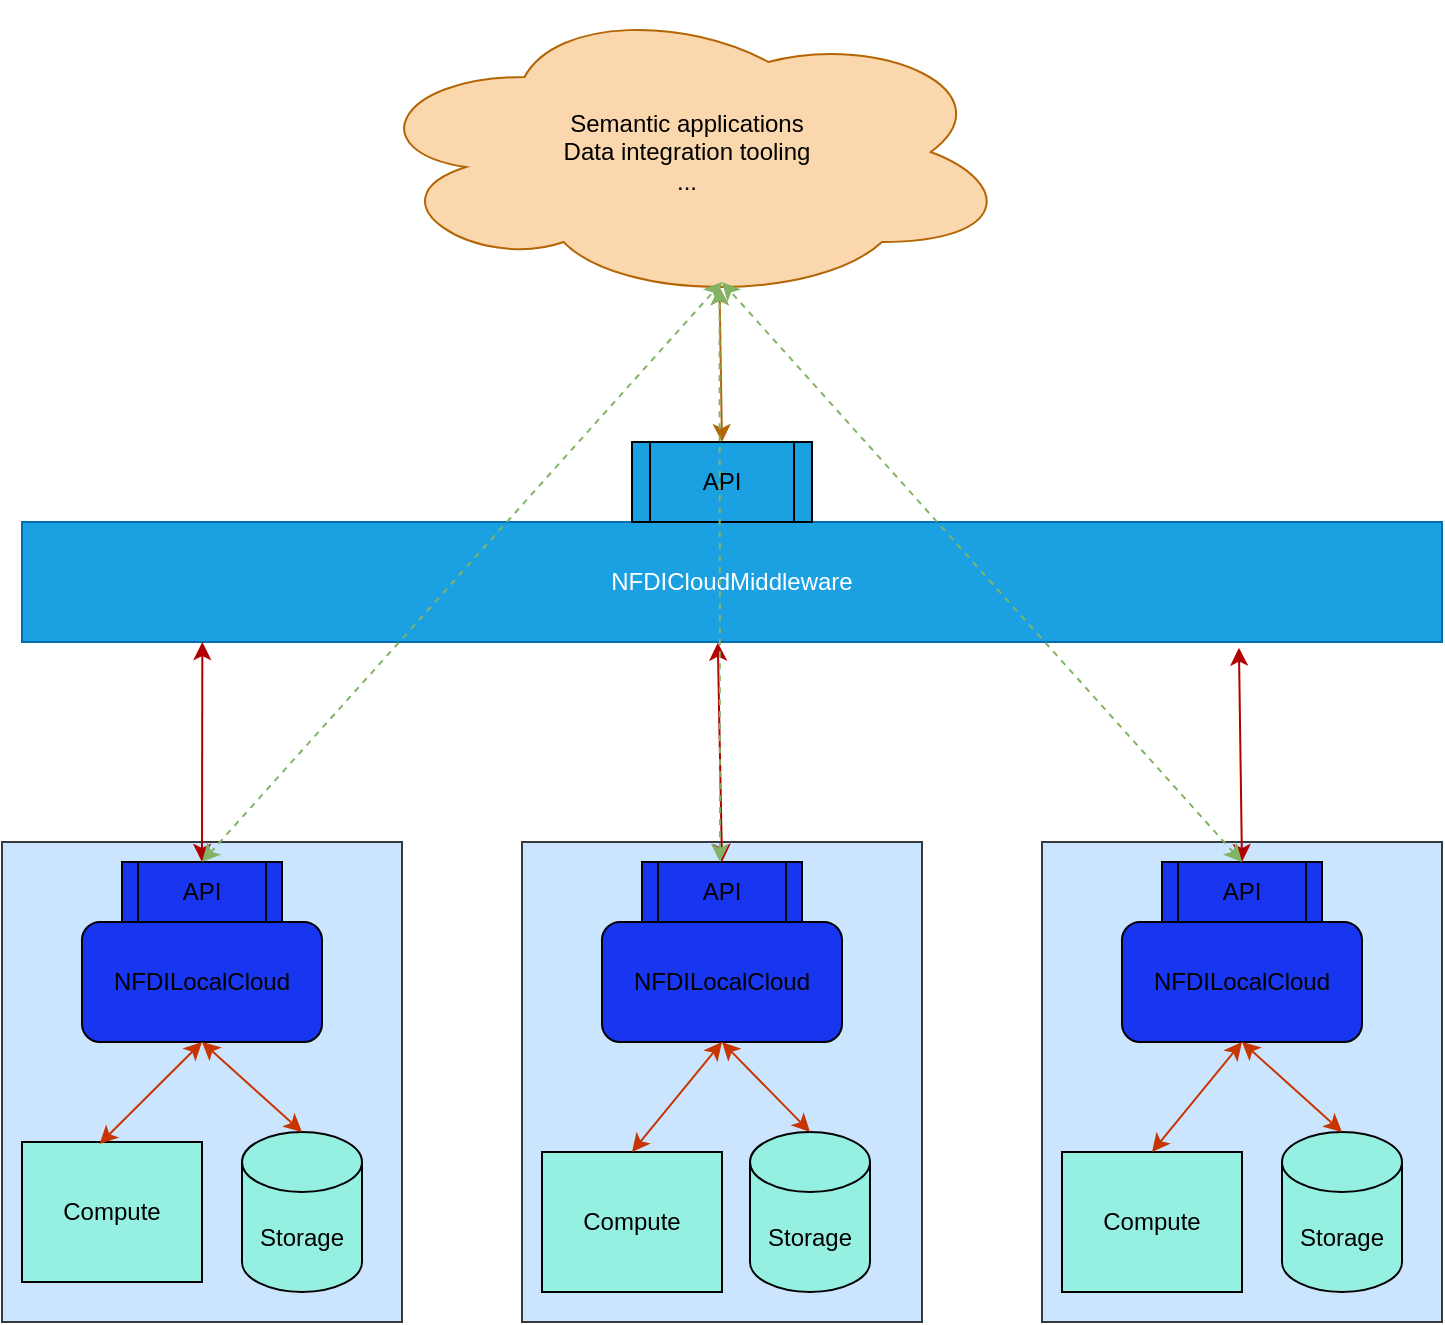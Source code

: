 <mxfile>
    <diagram id="U4PC3viLo2yKZyE8M8XB" name="Page-1">
        <mxGraphModel dx="1341" dy="935" grid="1" gridSize="10" guides="1" tooltips="1" connect="1" arrows="1" fold="1" page="1" pageScale="1" pageWidth="827" pageHeight="1169" math="0" shadow="0">
            <root>
                <mxCell id="0"/>
                <mxCell id="1" parent="0"/>
                <mxCell id="2" value="" style="rounded=0;whiteSpace=wrap;html=1;fillColor=#cce5ff;strokeColor=#36393d;" parent="1" vertex="1">
                    <mxGeometry x="40" y="520" width="200" height="240" as="geometry"/>
                </mxCell>
                <mxCell id="5" value="" style="rounded=0;whiteSpace=wrap;html=1;fillColor=#cce5ff;strokeColor=#36393d;" vertex="1" parent="1">
                    <mxGeometry x="300" y="520" width="200" height="240" as="geometry"/>
                </mxCell>
                <mxCell id="6" value="" style="rounded=0;whiteSpace=wrap;html=1;fillColor=#cce5ff;strokeColor=#36393d;" vertex="1" parent="1">
                    <mxGeometry x="560" y="520" width="200" height="240" as="geometry"/>
                </mxCell>
                <mxCell id="8" value="API" style="shape=process;whiteSpace=wrap;html=1;backgroundOutline=1;fillColor=#1835F0;" vertex="1" parent="1">
                    <mxGeometry x="100" y="530" width="80" height="30" as="geometry"/>
                </mxCell>
                <mxCell id="9" value="API" style="shape=process;whiteSpace=wrap;html=1;backgroundOutline=1;fillColor=#1835F0;" vertex="1" parent="1">
                    <mxGeometry x="360" y="530" width="80" height="30" as="geometry"/>
                </mxCell>
                <mxCell id="10" value="API" style="shape=process;whiteSpace=wrap;html=1;backgroundOutline=1;fillColor=#1835F0;" vertex="1" parent="1">
                    <mxGeometry x="620" y="530" width="80" height="30" as="geometry"/>
                </mxCell>
                <mxCell id="11" value="NFDILocalCloud" style="rounded=1;whiteSpace=wrap;html=1;fillColor=#1835F0;" vertex="1" parent="1">
                    <mxGeometry x="80" y="560" width="120" height="60" as="geometry"/>
                </mxCell>
                <mxCell id="12" value="NFDILocalCloud" style="rounded=1;whiteSpace=wrap;html=1;fillColor=#1835F0;" vertex="1" parent="1">
                    <mxGeometry x="340" y="560" width="120" height="60" as="geometry"/>
                </mxCell>
                <mxCell id="13" value="NFDILocalCloud" style="rounded=1;whiteSpace=wrap;html=1;fillColor=#1835F0;" vertex="1" parent="1">
                    <mxGeometry x="600" y="560" width="120" height="60" as="geometry"/>
                </mxCell>
                <mxCell id="14" value="Storage" style="shape=cylinder3;whiteSpace=wrap;html=1;boundedLbl=1;backgroundOutline=1;size=15;fillColor=#95F0E1;" vertex="1" parent="1">
                    <mxGeometry x="160" y="665" width="60" height="80" as="geometry"/>
                </mxCell>
                <mxCell id="15" value="Storage" style="shape=cylinder3;whiteSpace=wrap;html=1;boundedLbl=1;backgroundOutline=1;size=15;fillColor=#95F0E1;" vertex="1" parent="1">
                    <mxGeometry x="414" y="665" width="60" height="80" as="geometry"/>
                </mxCell>
                <mxCell id="16" value="Storage" style="shape=cylinder3;whiteSpace=wrap;html=1;boundedLbl=1;backgroundOutline=1;size=15;fillColor=#95F0E1;" vertex="1" parent="1">
                    <mxGeometry x="680" y="665" width="60" height="80" as="geometry"/>
                </mxCell>
                <mxCell id="17" value="Compute" style="rounded=0;whiteSpace=wrap;html=1;fillColor=#95F0E1;" vertex="1" parent="1">
                    <mxGeometry x="50" y="670" width="90" height="70" as="geometry"/>
                </mxCell>
                <mxCell id="18" value="Compute" style="rounded=0;whiteSpace=wrap;html=1;fillColor=#95F0E1;" vertex="1" parent="1">
                    <mxGeometry x="310" y="675" width="90" height="70" as="geometry"/>
                </mxCell>
                <mxCell id="19" value="Compute" style="rounded=0;whiteSpace=wrap;html=1;fillColor=#95F0E1;" vertex="1" parent="1">
                    <mxGeometry x="570" y="675" width="90" height="70" as="geometry"/>
                </mxCell>
                <mxCell id="21" value="NFDICloudMiddleware" style="rounded=0;whiteSpace=wrap;html=1;fillColor=#1ba1e2;fontColor=#ffffff;strokeColor=#006EAF;" vertex="1" parent="1">
                    <mxGeometry x="50" y="360" width="710" height="60" as="geometry"/>
                </mxCell>
                <mxCell id="24" value="API" style="shape=process;whiteSpace=wrap;html=1;backgroundOutline=1;fillColor=#1BA1E2;" vertex="1" parent="1">
                    <mxGeometry x="355" y="320" width="90" height="40" as="geometry"/>
                </mxCell>
                <mxCell id="27" value="" style="endArrow=classic;startArrow=classic;html=1;exitX=0.5;exitY=0;exitDx=0;exitDy=0;entryX=0.49;entryY=1.006;entryDx=0;entryDy=0;entryPerimeter=0;fillColor=#e51400;strokeColor=#B20000;" edge="1" parent="1" source="9" target="21">
                    <mxGeometry width="50" height="50" relative="1" as="geometry">
                        <mxPoint x="390" y="660" as="sourcePoint"/>
                        <mxPoint x="440" y="610" as="targetPoint"/>
                    </mxGeometry>
                </mxCell>
                <mxCell id="28" value="" style="endArrow=classic;startArrow=classic;html=1;exitX=0.5;exitY=0;exitDx=0;exitDy=0;entryX=0.127;entryY=1;entryDx=0;entryDy=0;entryPerimeter=0;fillColor=#e51400;strokeColor=#B20000;" edge="1" parent="1" source="8" target="21">
                    <mxGeometry width="50" height="50" relative="1" as="geometry">
                        <mxPoint x="390" y="720" as="sourcePoint"/>
                        <mxPoint x="440" y="670" as="targetPoint"/>
                    </mxGeometry>
                </mxCell>
                <mxCell id="29" value="" style="endArrow=classic;startArrow=classic;html=1;exitX=0.5;exitY=0;exitDx=0;exitDy=0;entryX=0.857;entryY=1.047;entryDx=0;entryDy=0;entryPerimeter=0;fillColor=#e51400;strokeColor=#B20000;" edge="1" parent="1" source="10" target="21">
                    <mxGeometry width="50" height="50" relative="1" as="geometry">
                        <mxPoint x="390" y="720" as="sourcePoint"/>
                        <mxPoint x="440" y="670" as="targetPoint"/>
                    </mxGeometry>
                </mxCell>
                <mxCell id="30" value="" style="endArrow=classic;startArrow=classic;html=1;fillColor=#fa6800;strokeColor=#C73500;exitX=0.431;exitY=0.014;exitDx=0;exitDy=0;exitPerimeter=0;entryX=0.5;entryY=1;entryDx=0;entryDy=0;" edge="1" parent="1" source="17" target="11">
                    <mxGeometry width="50" height="50" relative="1" as="geometry">
                        <mxPoint x="390" y="720" as="sourcePoint"/>
                        <mxPoint x="440" y="670" as="targetPoint"/>
                    </mxGeometry>
                </mxCell>
                <mxCell id="31" value="" style="endArrow=classic;startArrow=classic;html=1;fillColor=#fa6800;strokeColor=#C73500;exitX=0.5;exitY=0;exitDx=0;exitDy=0;exitPerimeter=0;entryX=0.5;entryY=1;entryDx=0;entryDy=0;" edge="1" parent="1" source="14" target="11">
                    <mxGeometry width="50" height="50" relative="1" as="geometry">
                        <mxPoint x="98.79" y="680.98" as="sourcePoint"/>
                        <mxPoint x="150" y="630" as="targetPoint"/>
                    </mxGeometry>
                </mxCell>
                <mxCell id="33" value="" style="endArrow=classic;startArrow=classic;html=1;fillColor=#fa6800;strokeColor=#C73500;exitX=0.5;exitY=0;exitDx=0;exitDy=0;entryX=0.5;entryY=1;entryDx=0;entryDy=0;" edge="1" parent="1" source="18" target="12">
                    <mxGeometry width="50" height="50" relative="1" as="geometry">
                        <mxPoint x="200" y="675" as="sourcePoint"/>
                        <mxPoint x="150" y="630" as="targetPoint"/>
                    </mxGeometry>
                </mxCell>
                <mxCell id="34" value="" style="endArrow=classic;startArrow=classic;html=1;fillColor=#fa6800;strokeColor=#C73500;exitX=0.5;exitY=0;exitDx=0;exitDy=0;entryX=0.5;entryY=1;entryDx=0;entryDy=0;exitPerimeter=0;" edge="1" parent="1" source="15" target="12">
                    <mxGeometry width="50" height="50" relative="1" as="geometry">
                        <mxPoint x="365" y="685" as="sourcePoint"/>
                        <mxPoint x="410" y="630" as="targetPoint"/>
                    </mxGeometry>
                </mxCell>
                <mxCell id="35" value="" style="endArrow=classic;startArrow=classic;html=1;fillColor=#fa6800;strokeColor=#C73500;exitX=0.5;exitY=0;exitDx=0;exitDy=0;entryX=0.5;entryY=1;entryDx=0;entryDy=0;" edge="1" parent="1" source="19" target="13">
                    <mxGeometry width="50" height="50" relative="1" as="geometry">
                        <mxPoint x="454" y="675" as="sourcePoint"/>
                        <mxPoint x="410" y="630" as="targetPoint"/>
                    </mxGeometry>
                </mxCell>
                <mxCell id="36" value="" style="endArrow=classic;startArrow=classic;html=1;fillColor=#fa6800;strokeColor=#C73500;exitX=0.5;exitY=0;exitDx=0;exitDy=0;entryX=0.5;entryY=1;entryDx=0;entryDy=0;exitPerimeter=0;" edge="1" parent="1" source="16" target="13">
                    <mxGeometry width="50" height="50" relative="1" as="geometry">
                        <mxPoint x="625" y="685" as="sourcePoint"/>
                        <mxPoint x="670" y="630" as="targetPoint"/>
                    </mxGeometry>
                </mxCell>
                <mxCell id="38" value="Semantic applications&lt;br&gt;Data integration tooling&lt;br&gt;..." style="ellipse;shape=cloud;whiteSpace=wrap;html=1;fillColor=#fad7ac;strokeColor=#b46504;" vertex="1" parent="1">
                    <mxGeometry x="220" y="100" width="325" height="150" as="geometry"/>
                </mxCell>
                <mxCell id="41" value="" style="endArrow=classic;startArrow=classic;html=1;fillColor=#fad7ac;strokeColor=#b46504;exitX=0.5;exitY=0;exitDx=0;exitDy=0;entryX=0.55;entryY=0.95;entryDx=0;entryDy=0;entryPerimeter=0;" edge="1" parent="1" source="24" target="38">
                    <mxGeometry width="50" height="50" relative="1" as="geometry">
                        <mxPoint x="390" y="550" as="sourcePoint"/>
                        <mxPoint x="440" y="500" as="targetPoint"/>
                    </mxGeometry>
                </mxCell>
                <mxCell id="42" value="" style="endArrow=classic;startArrow=classic;html=1;exitX=0.5;exitY=0;exitDx=0;exitDy=0;fillColor=#d5e8d4;strokeColor=#82b366;gradientColor=#97d077;dashed=1;" edge="1" parent="1" source="8">
                    <mxGeometry width="50" height="50" relative="1" as="geometry">
                        <mxPoint x="390" y="550" as="sourcePoint"/>
                        <mxPoint x="400" y="240" as="targetPoint"/>
                    </mxGeometry>
                </mxCell>
                <mxCell id="44" value="" style="endArrow=classic;startArrow=classic;html=1;fillColor=#d5e8d4;strokeColor=#82b366;gradientColor=#97d077;dashed=1;entryX=0.55;entryY=0.95;entryDx=0;entryDy=0;entryPerimeter=0;" edge="1" parent="1" target="38">
                    <mxGeometry width="50" height="50" relative="1" as="geometry">
                        <mxPoint x="399" y="530" as="sourcePoint"/>
                        <mxPoint x="410" y="250" as="targetPoint"/>
                    </mxGeometry>
                </mxCell>
                <mxCell id="45" value="" style="endArrow=classic;startArrow=classic;html=1;exitX=0.5;exitY=0;exitDx=0;exitDy=0;fillColor=#d5e8d4;strokeColor=#82b366;gradientColor=#97d077;dashed=1;" edge="1" parent="1" source="10">
                    <mxGeometry width="50" height="50" relative="1" as="geometry">
                        <mxPoint x="410" y="530" as="sourcePoint"/>
                        <mxPoint x="400" y="240" as="targetPoint"/>
                    </mxGeometry>
                </mxCell>
            </root>
        </mxGraphModel>
    </diagram>
</mxfile>